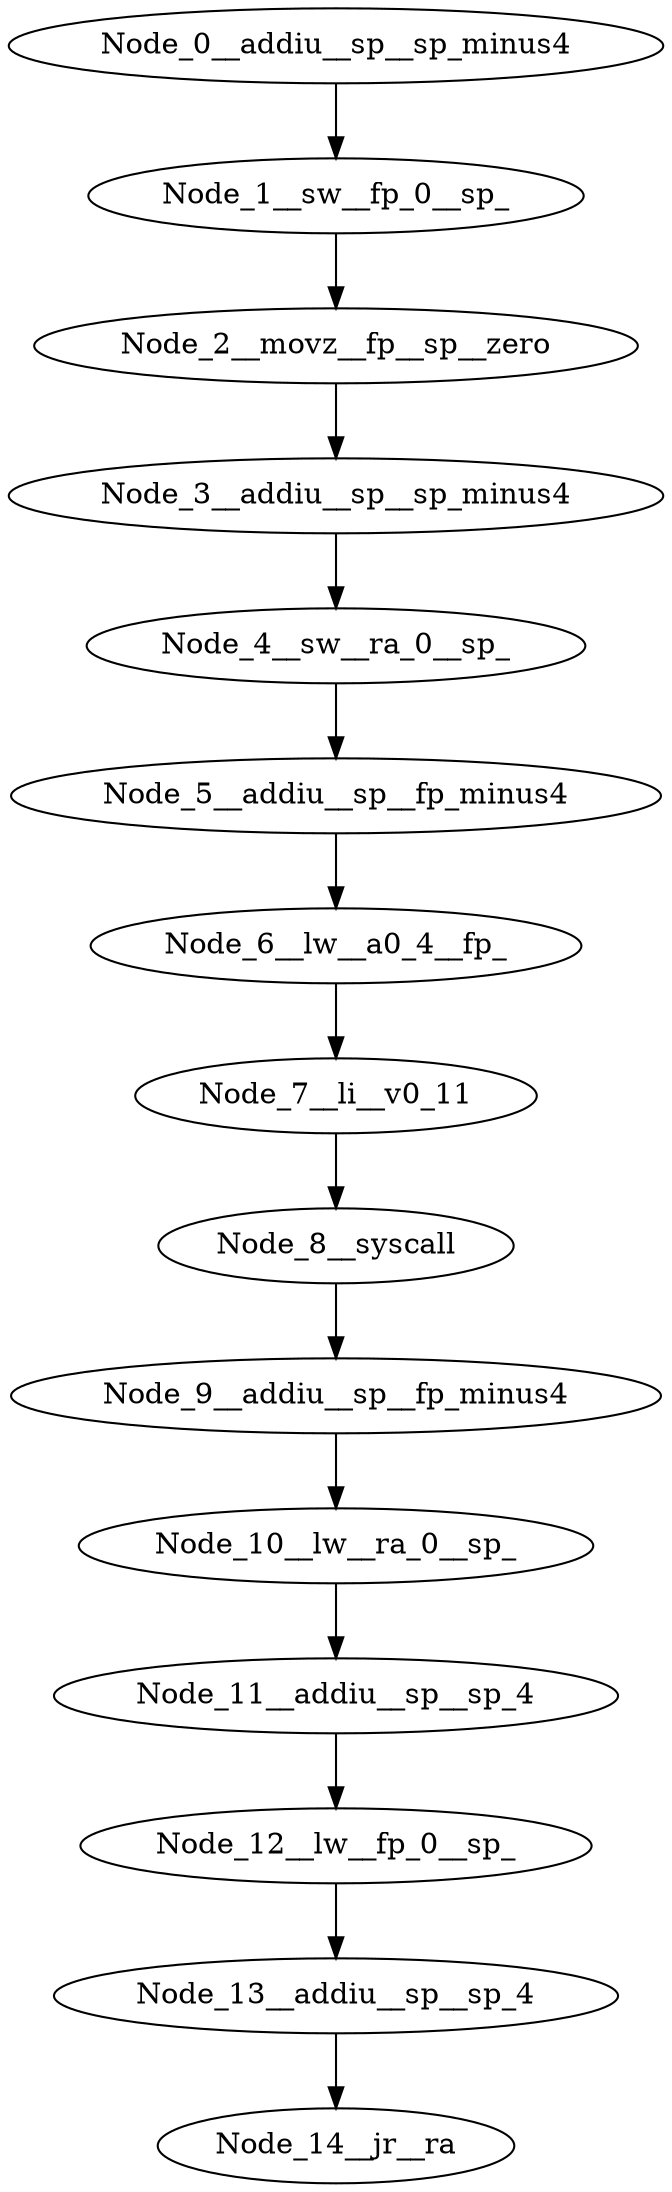 digraph CFG {
    Node_0__addiu__sp__sp_minus4 [label="Node_0__addiu__sp__sp_minus4"];
    Node_1__sw__fp_0__sp_ [label="Node_1__sw__fp_0__sp_"];
    Node_2__movz__fp__sp__zero [label="Node_2__movz__fp__sp__zero"];
    Node_3__addiu__sp__sp_minus4 [label="Node_3__addiu__sp__sp_minus4"];
    Node_4__sw__ra_0__sp_ [label="Node_4__sw__ra_0__sp_"];
    Node_5__addiu__sp__fp_minus4 [label="Node_5__addiu__sp__fp_minus4"];
    Node_6__lw__a0_4__fp_ [label="Node_6__lw__a0_4__fp_"];
    Node_7__li__v0_11 [label="Node_7__li__v0_11"];
    Node_8__syscall [label="Node_8__syscall"];
    Node_9__addiu__sp__fp_minus4 [label="Node_9__addiu__sp__fp_minus4"];
    Node_10__lw__ra_0__sp_ [label="Node_10__lw__ra_0__sp_"];
    Node_11__addiu__sp__sp_4 [label="Node_11__addiu__sp__sp_4"];
    Node_12__lw__fp_0__sp_ [label="Node_12__lw__fp_0__sp_"];
    Node_13__addiu__sp__sp_4 [label="Node_13__addiu__sp__sp_4"];
    Node_14__jr__ra [label="Node_14__jr__ra"];

    Node_0__addiu__sp__sp_minus4 -> Node_1__sw__fp_0__sp_;
    Node_1__sw__fp_0__sp_ -> Node_2__movz__fp__sp__zero;
    Node_2__movz__fp__sp__zero -> Node_3__addiu__sp__sp_minus4;
    Node_3__addiu__sp__sp_minus4 -> Node_4__sw__ra_0__sp_;
    Node_4__sw__ra_0__sp_ -> Node_5__addiu__sp__fp_minus4;
    Node_5__addiu__sp__fp_minus4 -> Node_6__lw__a0_4__fp_;
    Node_6__lw__a0_4__fp_ -> Node_7__li__v0_11;
    Node_7__li__v0_11 -> Node_8__syscall;
    Node_8__syscall -> Node_9__addiu__sp__fp_minus4;
    Node_9__addiu__sp__fp_minus4 -> Node_10__lw__ra_0__sp_;
    Node_10__lw__ra_0__sp_ -> Node_11__addiu__sp__sp_4;
    Node_11__addiu__sp__sp_4 -> Node_12__lw__fp_0__sp_;
    Node_12__lw__fp_0__sp_ -> Node_13__addiu__sp__sp_4;
    Node_13__addiu__sp__sp_4 -> Node_14__jr__ra;
}

